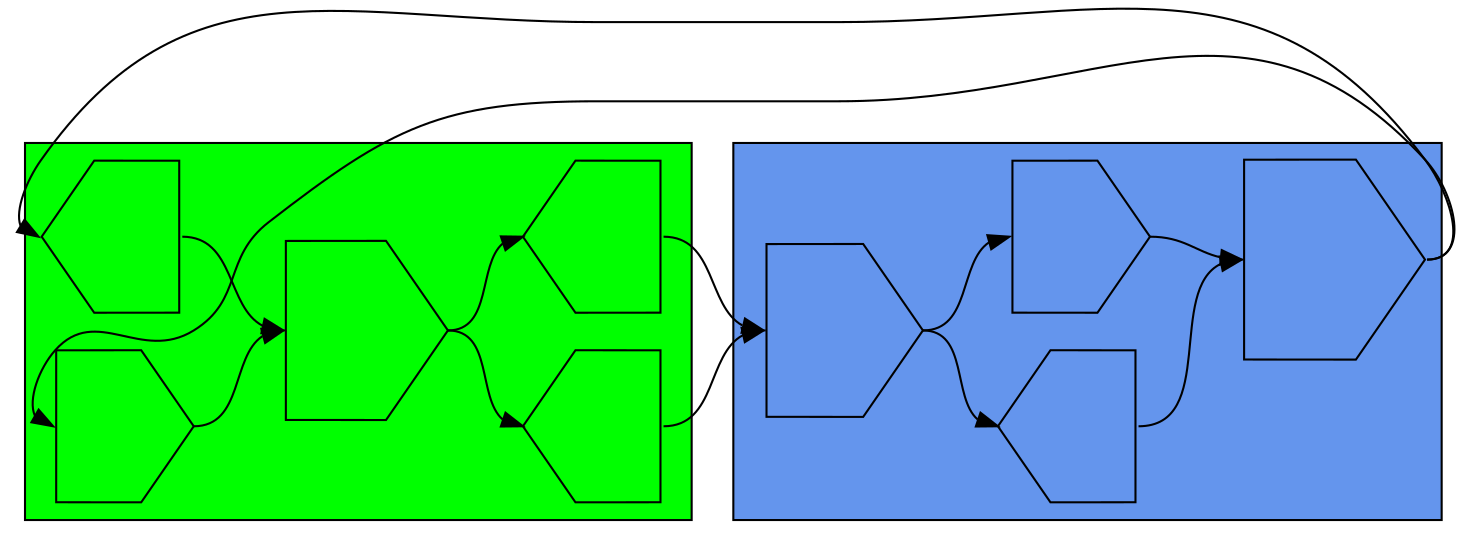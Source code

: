 digraph asm {
	rotate=90;
	edge [headport=n,tailport=s];
subgraph cluster_R192_c152_39_c195_c118 {
	192 [label="",height=1.01127,width=1.01127,shape=invhouse];
	c152 [label="",height=1.01127,width=1.01127,shape=house];
	39 [label="",height=1.19849,width=1.19849,shape=invhouse];
	c195 [label="",height=1.01127,width=1.01127,shape=house];
	c118 [label="",height=1.01127,width=1.01127,shape=house];
	style=filled;
	fillcolor=green;
}
subgraph cluster_B22_c21_251_18 {
	22 [label="",height=1.15324,width=1.15324,shape=invhouse];
	c21 [label="",height=1.01127,width=1.01127,shape=house];
	251 [label="",height=1.01127,width=1.01127,shape=invhouse];
	18 [label="",height=1.33893,width=1.33893,shape=invhouse];
	style=filled;
	fillcolor=cornflowerblue;
}
	192 -> 39
	39 -> c195
	39 -> c118
	c195 -> 22
	22 -> c21
	22 -> 251
	c21 -> 18
	18 -> c152
	18 -> 192
	c152 -> 39
	251 -> 18
	c118 -> 22
}